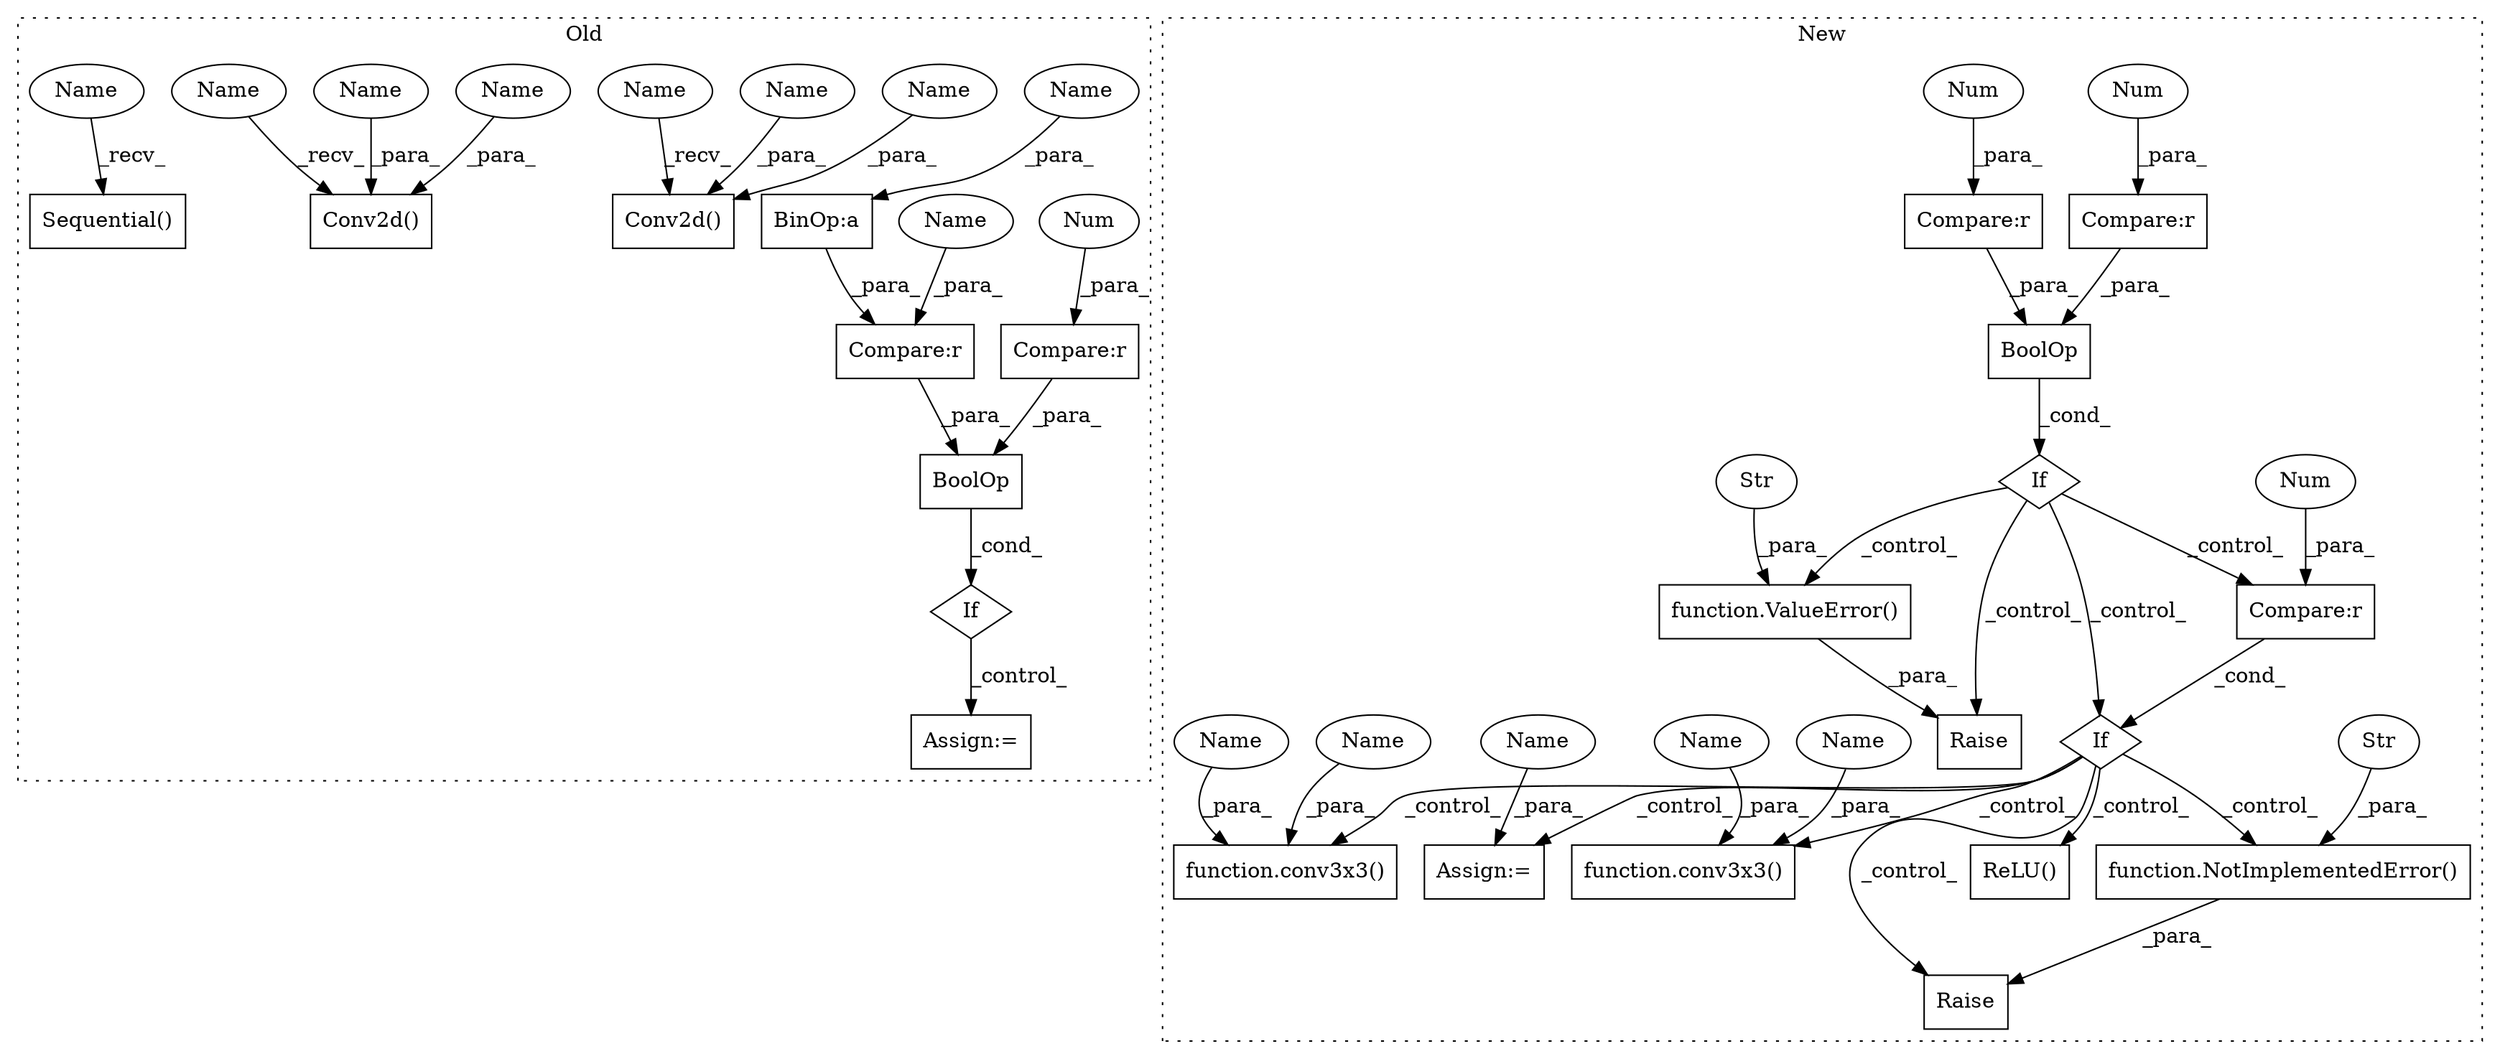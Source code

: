 digraph G {
subgraph cluster0 {
1 [label="If" a="96" s="669,721" l="3,14" shape="diamond"];
6 [label="Assign:=" a="68" s="748" l="3" shape="box"];
8 [label="BinOp:a" a="82" s="714" l="1" shape="box"];
11 [label="BoolOp" a="72" s="672" l="49" shape="box"];
16 [label="Compare:r" a="40" s="687" l="34" shape="box"];
21 [label="Compare:r" a="40" s="672" l="11" shape="box"];
22 [label="Num" a="76" s="682" l="1" shape="ellipse"];
23 [label="Conv2d()" a="75" s="359,386" l="10,54" shape="box"];
24 [label="Sequential()" a="75" s="645" l="15" shape="box"];
25 [label="Conv2d()" a="75" s="504,528" l="10,49" shape="box"];
33 [label="Name" a="87" s="380" l="6" shape="ellipse"];
34 [label="Name" a="87" s="522" l="6" shape="ellipse"];
35 [label="Name" a="87" s="715" l="6" shape="ellipse"];
36 [label="Name" a="87" s="514" l="6" shape="ellipse"];
37 [label="Name" a="87" s="369" l="9" shape="ellipse"];
38 [label="Name" a="87" s="687" l="9" shape="ellipse"];
39 [label="Name" a="87" s="645" l="2" shape="ellipse"];
40 [label="Name" a="87" s="504" l="2" shape="ellipse"];
41 [label="Name" a="87" s="359" l="2" shape="ellipse"];
label = "Old";
style="dotted";
}
subgraph cluster1 {
2 [label="function.NotImplementedError()" a="75" s="2269,2331" l="20,1" shape="box"];
3 [label="If" a="96" s="2234,2249" l="3,14" shape="diamond"];
4 [label="Compare:r" a="40" s="2237" l="12" shape="box"];
5 [label="Raise" a="91" s="2263" l="6" shape="box"];
7 [label="If" a="96" s="2106,2140" l="3,14" shape="diamond"];
9 [label="Str" a="66" s="2289" l="42" shape="ellipse"];
10 [label="BoolOp" a="72" s="2109" l="31" shape="box"];
12 [label="function.conv3x3()" a="75" s="2445,2477" l="8,1" shape="box"];
13 [label="Assign:=" a="68" s="2698" l="3" shape="box"];
14 [label="function.conv3x3()" a="75" s="2580,2602" l="8,1" shape="box"];
15 [label="Num" a="76" s="2248" l="1" shape="ellipse"];
17 [label="Compare:r" a="40" s="2109" l="11" shape="box"];
18 [label="Num" a="76" s="2119" l="1" shape="ellipse"];
19 [label="Compare:r" a="40" s="2124" l="16" shape="box"];
20 [label="Num" a="76" s="2138" l="2" shape="ellipse"];
26 [label="Raise" a="91" s="2154" l="6" shape="box"];
27 [label="ReLU()" a="75" s="2537" l="21" shape="box"];
28 [label="function.ValueError()" a="75" s="2160,2224" l="11,1" shape="box"];
29 [label="Str" a="66" s="2171" l="53" shape="ellipse"];
30 [label="Name" a="87" s="2463" l="6" shape="ellipse"];
31 [label="Name" a="87" s="2596" l="6" shape="ellipse"];
32 [label="Name" a="87" s="2588" l="6" shape="ellipse"];
42 [label="Name" a="87" s="2701" l="6" shape="ellipse"];
43 [label="Name" a="87" s="2471" l="6" shape="ellipse"];
label = "New";
style="dotted";
}
1 -> 6 [label="_control_"];
2 -> 5 [label="_para_"];
3 -> 2 [label="_control_"];
3 -> 13 [label="_control_"];
3 -> 12 [label="_control_"];
3 -> 14 [label="_control_"];
3 -> 27 [label="_control_"];
3 -> 5 [label="_control_"];
4 -> 3 [label="_cond_"];
7 -> 3 [label="_control_"];
7 -> 28 [label="_control_"];
7 -> 4 [label="_control_"];
7 -> 26 [label="_control_"];
8 -> 16 [label="_para_"];
9 -> 2 [label="_para_"];
10 -> 7 [label="_cond_"];
11 -> 1 [label="_cond_"];
15 -> 4 [label="_para_"];
16 -> 11 [label="_para_"];
17 -> 10 [label="_para_"];
18 -> 17 [label="_para_"];
19 -> 10 [label="_para_"];
20 -> 19 [label="_para_"];
21 -> 11 [label="_para_"];
22 -> 21 [label="_para_"];
28 -> 26 [label="_para_"];
29 -> 28 [label="_para_"];
30 -> 12 [label="_para_"];
31 -> 14 [label="_para_"];
32 -> 14 [label="_para_"];
33 -> 23 [label="_para_"];
34 -> 25 [label="_para_"];
35 -> 8 [label="_para_"];
36 -> 25 [label="_para_"];
37 -> 23 [label="_para_"];
38 -> 16 [label="_para_"];
39 -> 24 [label="_recv_"];
40 -> 25 [label="_recv_"];
41 -> 23 [label="_recv_"];
42 -> 13 [label="_para_"];
43 -> 12 [label="_para_"];
}